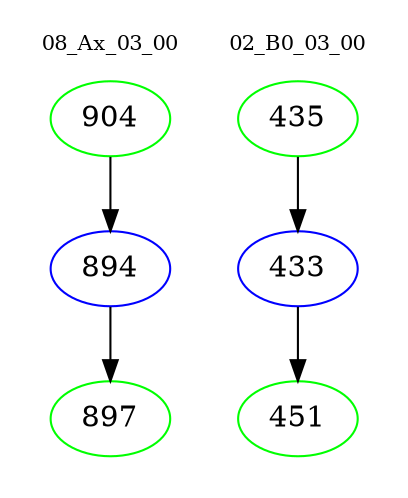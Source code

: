 digraph{
subgraph cluster_0 {
color = white
label = "08_Ax_03_00";
fontsize=10;
T0_904 [label="904", color="green"]
T0_904 -> T0_894 [color="black"]
T0_894 [label="894", color="blue"]
T0_894 -> T0_897 [color="black"]
T0_897 [label="897", color="green"]
}
subgraph cluster_1 {
color = white
label = "02_B0_03_00";
fontsize=10;
T1_435 [label="435", color="green"]
T1_435 -> T1_433 [color="black"]
T1_433 [label="433", color="blue"]
T1_433 -> T1_451 [color="black"]
T1_451 [label="451", color="green"]
}
}
